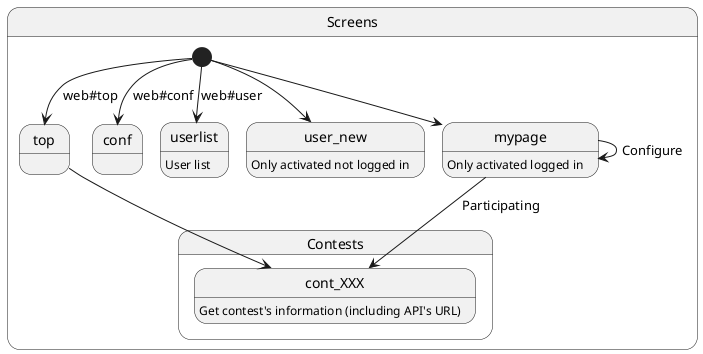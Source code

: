 @startuml screens
state Screens{
  [*] --> top: web#top
  [*] --> conf: web#conf
  [*] --> userlist: web#user
  [*] --> user_new
  [*] --> mypage

  state Contests{
    cont_XXX: Get contest's information (including API's URL)
  }

  top --> cont_XXX

  userlist: User list

  user_new: Only activated not logged in

  mypage --> mypage: Configure
  mypage --> cont_XXX: Participating
  mypage: Only activated logged in
}

@enduml